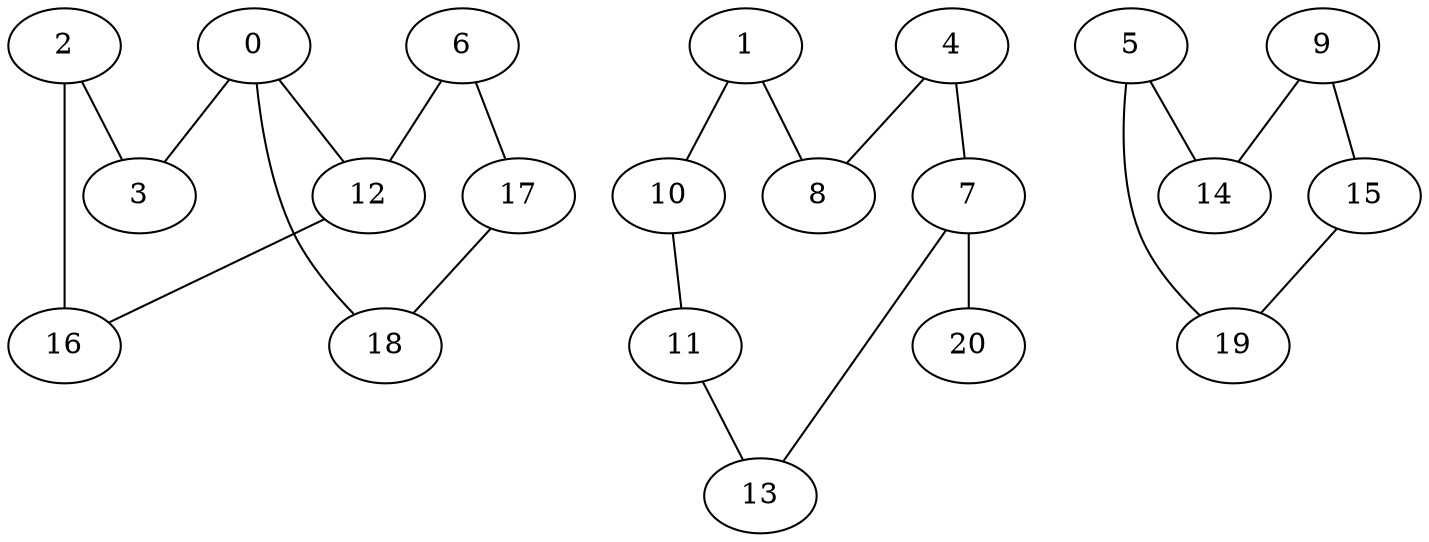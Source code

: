 graph "sampletest150-mod4_image21.bmp" {
	0	 [type=intersection,
		x=234,
		y=254];
	3	 [type=corner,
		x=208,
		y=251];
	0 -- 3	 [angle0=".11",
		frequency=1,
		type0=line];
	12	 [type=intersection,
		x=289,
		y=270];
	0 -- 12	 [angle0=".28",
		frequency=1,
		type0=line];
	18	 [type=corner,
		x=222,
		y=245];
	0 -- 18	 [angle0=".64",
		frequency=1,
		type0=line];
	1	 [type=corner,
		x=393,
		y=454];
	8	 [type=corner,
		x=131,
		y=461];
	1 -- 8	 [angle0="-.03",
		frequency=1,
		type0=line];
	10	 [type=corner,
		x=403,
		y=196];
	1 -- 10	 [angle0="-1.53",
		frequency=1,
		type0=line];
	2	 [type=corner,
		x=212,
		y=314];
	2 -- 3	 [angle0="1.51",
		frequency=1,
		type0=line];
	16	 [type=corner,
		x=297,
		y=338];
	2 -- 16	 [angle0=".28",
		frequency=1,
		type0=line];
	4	 [type=corner,
		x=136,
		y=209];
	7	 [type=intersection,
		x=132,
		y=125];
	4 -- 7	 [angle0="1.52",
		frequency=1,
		type0=line];
	4 -- 8	 [angle0="-1.55",
		frequency=1,
		type0=line];
	5	 [type=corner,
		x=204,
		y=349];
	14	 [type=corner,
		x=337,
		y=377];
	5 -- 14	 [angle0=".21",
		frequency=1,
		type0=line];
	19	 [type=corner,
		x=189,
		y=143];
	5 -- 19	 [angle0="1.50",
		frequency=1,
		type0=line];
	6	 [type=corner,
		x=303,
		y=185];
	6 -- 12	 [angle0="-1.41",
		frequency=1,
		type0=line];
	17	 [type=corner,
		x=216,
		y=188];
	6 -- 17	 [angle0="-.03",
		frequency=1,
		type0=line];
	13	 [type=corner,
		x=121,
		y=41];
	7 -- 13	 [angle0="1.44",
		frequency=1,
		type0=line];
	20	 [type=endpoint,
		x=202,
		y=186];
	7 -- 20	 [angle0=".72",
		frequency=1,
		type0=line];
	9	 [type=corner,
		x=325,
		y=300];
	9 -- 14	 [angle0="1.42",
		frequency=1,
		type0=line];
	15	 [type=corner,
		x=333,
		y=145];
	9 -- 15	 [angle0="-1.52",
		frequency=1,
		type0=line];
	11	 [type=corner,
		x=390,
		y=56];
	10 -- 11	 [angle0="1.48",
		frequency=1,
		type0=line];
	11 -- 13	 [angle0=".06",
		frequency=1,
		type0=line];
	12 -- 16	 [angle0="1.45",
		frequency=1,
		type0=line];
	15 -- 19	 [angle0=".01",
		frequency=1,
		type0=line];
	17 -- 18	 [angle0="1.47",
		frequency=1,
		type0=line];
}
